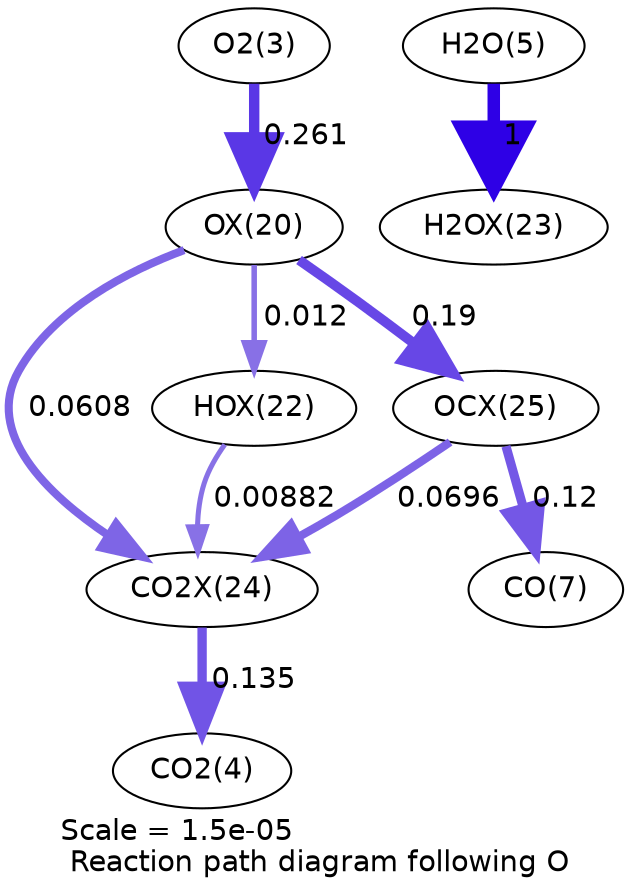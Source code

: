 digraph reaction_paths {
center=1;
s5 -> s23[fontname="Helvetica", penwidth=4.99, arrowsize=2.49, color="0.7, 0.761, 0.9"
, label=" 0.261"];
s23 -> s25[fontname="Helvetica", penwidth=2.66, arrowsize=1.33, color="0.7, 0.512, 0.9"
, label=" 0.012"];
s23 -> s28[fontname="Helvetica", penwidth=4.75, arrowsize=2.37, color="0.7, 0.69, 0.9"
, label=" 0.19"];
s23 -> s27[fontname="Helvetica", penwidth=3.89, arrowsize=1.94, color="0.7, 0.561, 0.9"
, label=" 0.0608"];
s25 -> s27[fontname="Helvetica", penwidth=2.43, arrowsize=1.21, color="0.7, 0.509, 0.9"
, label=" 0.00882"];
s7 -> s26[fontname="Helvetica", penwidth=6, arrowsize=3, color="0.7, 1.5, 0.9"
, label=" 1"];
s28 -> s9[fontname="Helvetica", penwidth=4.4, arrowsize=2.2, color="0.7, 0.62, 0.9"
, label=" 0.12"];
s28 -> s27[fontname="Helvetica", penwidth=3.99, arrowsize=1.99, color="0.7, 0.57, 0.9"
, label=" 0.0696"];
s27 -> s6[fontname="Helvetica", penwidth=4.49, arrowsize=2.24, color="0.7, 0.635, 0.9"
, label=" 0.135"];
s5 [ fontname="Helvetica", label="O2(3)"];
s6 [ fontname="Helvetica", label="CO2(4)"];
s7 [ fontname="Helvetica", label="H2O(5)"];
s9 [ fontname="Helvetica", label="CO(7)"];
s23 [ fontname="Helvetica", label="OX(20)"];
s25 [ fontname="Helvetica", label="HOX(22)"];
s26 [ fontname="Helvetica", label="H2OX(23)"];
s27 [ fontname="Helvetica", label="CO2X(24)"];
s28 [ fontname="Helvetica", label="OCX(25)"];
 label = "Scale = 1.5e-05\l Reaction path diagram following O";
 fontname = "Helvetica";
}
